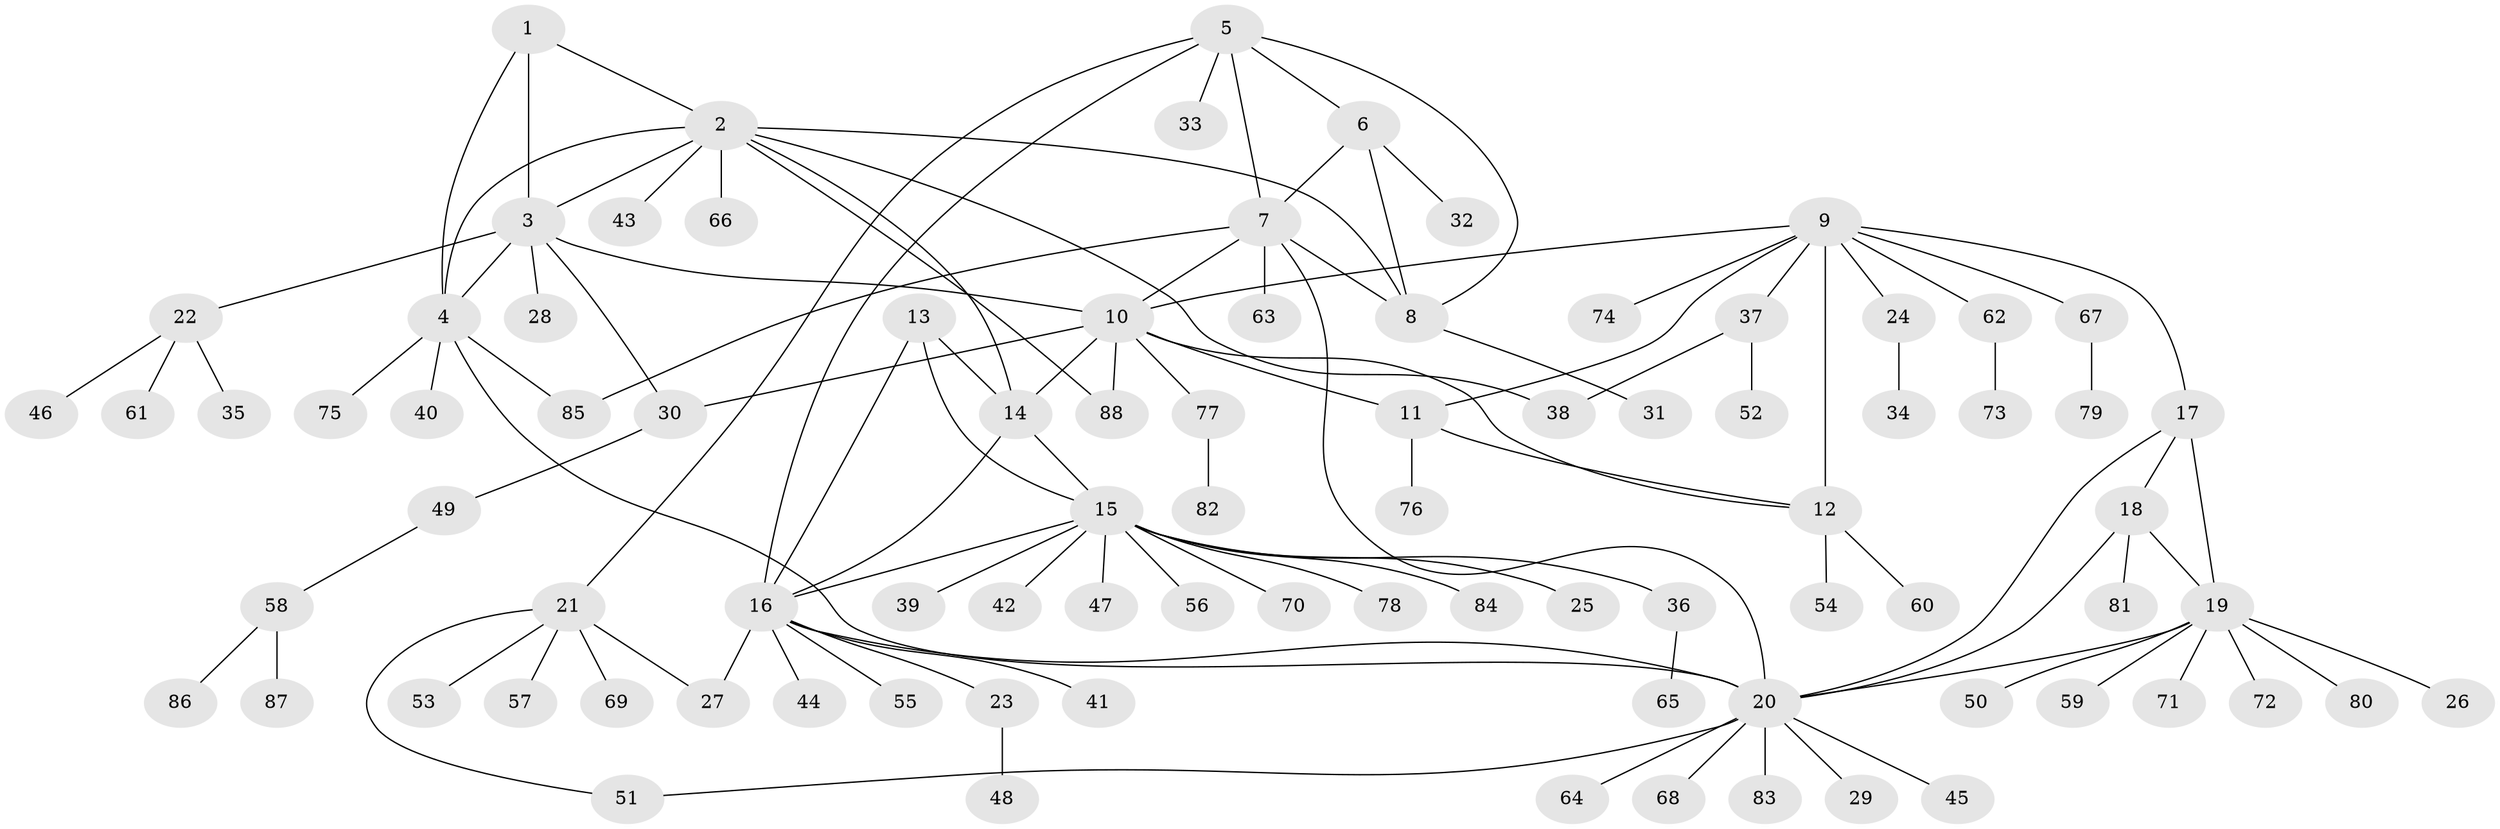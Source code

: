 // Generated by graph-tools (version 1.1) at 2025/16/03/09/25 04:16:03]
// undirected, 88 vertices, 114 edges
graph export_dot {
graph [start="1"]
  node [color=gray90,style=filled];
  1;
  2;
  3;
  4;
  5;
  6;
  7;
  8;
  9;
  10;
  11;
  12;
  13;
  14;
  15;
  16;
  17;
  18;
  19;
  20;
  21;
  22;
  23;
  24;
  25;
  26;
  27;
  28;
  29;
  30;
  31;
  32;
  33;
  34;
  35;
  36;
  37;
  38;
  39;
  40;
  41;
  42;
  43;
  44;
  45;
  46;
  47;
  48;
  49;
  50;
  51;
  52;
  53;
  54;
  55;
  56;
  57;
  58;
  59;
  60;
  61;
  62;
  63;
  64;
  65;
  66;
  67;
  68;
  69;
  70;
  71;
  72;
  73;
  74;
  75;
  76;
  77;
  78;
  79;
  80;
  81;
  82;
  83;
  84;
  85;
  86;
  87;
  88;
  1 -- 2;
  1 -- 3;
  1 -- 4;
  2 -- 3;
  2 -- 4;
  2 -- 8;
  2 -- 14;
  2 -- 38;
  2 -- 43;
  2 -- 66;
  2 -- 88;
  3 -- 4;
  3 -- 10;
  3 -- 22;
  3 -- 28;
  3 -- 30;
  4 -- 20;
  4 -- 40;
  4 -- 75;
  4 -- 85;
  5 -- 6;
  5 -- 7;
  5 -- 8;
  5 -- 16;
  5 -- 21;
  5 -- 33;
  6 -- 7;
  6 -- 8;
  6 -- 32;
  7 -- 8;
  7 -- 10;
  7 -- 20;
  7 -- 63;
  7 -- 85;
  8 -- 31;
  9 -- 10;
  9 -- 11;
  9 -- 12;
  9 -- 17;
  9 -- 24;
  9 -- 37;
  9 -- 62;
  9 -- 67;
  9 -- 74;
  10 -- 11;
  10 -- 12;
  10 -- 14;
  10 -- 30;
  10 -- 77;
  10 -- 88;
  11 -- 12;
  11 -- 76;
  12 -- 54;
  12 -- 60;
  13 -- 14;
  13 -- 15;
  13 -- 16;
  14 -- 15;
  14 -- 16;
  15 -- 16;
  15 -- 25;
  15 -- 36;
  15 -- 39;
  15 -- 42;
  15 -- 47;
  15 -- 56;
  15 -- 70;
  15 -- 78;
  15 -- 84;
  16 -- 20;
  16 -- 23;
  16 -- 27;
  16 -- 41;
  16 -- 44;
  16 -- 55;
  17 -- 18;
  17 -- 19;
  17 -- 20;
  18 -- 19;
  18 -- 20;
  18 -- 81;
  19 -- 20;
  19 -- 26;
  19 -- 50;
  19 -- 59;
  19 -- 71;
  19 -- 72;
  19 -- 80;
  20 -- 29;
  20 -- 45;
  20 -- 51;
  20 -- 64;
  20 -- 68;
  20 -- 83;
  21 -- 27;
  21 -- 51;
  21 -- 53;
  21 -- 57;
  21 -- 69;
  22 -- 35;
  22 -- 46;
  22 -- 61;
  23 -- 48;
  24 -- 34;
  30 -- 49;
  36 -- 65;
  37 -- 38;
  37 -- 52;
  49 -- 58;
  58 -- 86;
  58 -- 87;
  62 -- 73;
  67 -- 79;
  77 -- 82;
}
